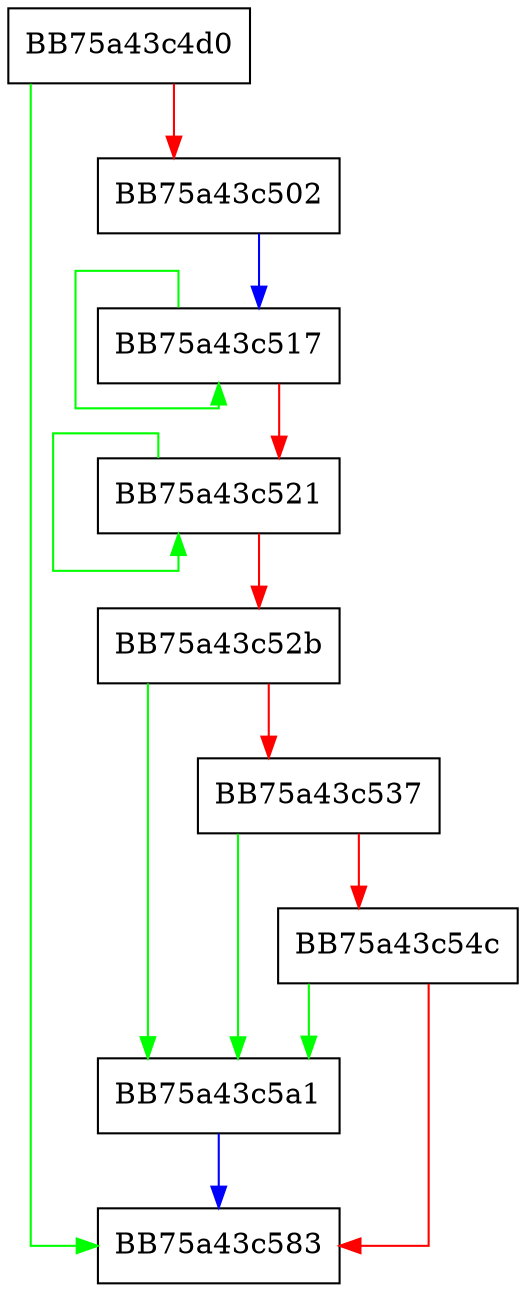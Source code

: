 digraph GetLocalAppPath {
  node [shape="box"];
  graph [splines=ortho];
  BB75a43c4d0 -> BB75a43c583 [color="green"];
  BB75a43c4d0 -> BB75a43c502 [color="red"];
  BB75a43c502 -> BB75a43c517 [color="blue"];
  BB75a43c517 -> BB75a43c517 [color="green"];
  BB75a43c517 -> BB75a43c521 [color="red"];
  BB75a43c521 -> BB75a43c521 [color="green"];
  BB75a43c521 -> BB75a43c52b [color="red"];
  BB75a43c52b -> BB75a43c5a1 [color="green"];
  BB75a43c52b -> BB75a43c537 [color="red"];
  BB75a43c537 -> BB75a43c5a1 [color="green"];
  BB75a43c537 -> BB75a43c54c [color="red"];
  BB75a43c54c -> BB75a43c5a1 [color="green"];
  BB75a43c54c -> BB75a43c583 [color="red"];
  BB75a43c5a1 -> BB75a43c583 [color="blue"];
}